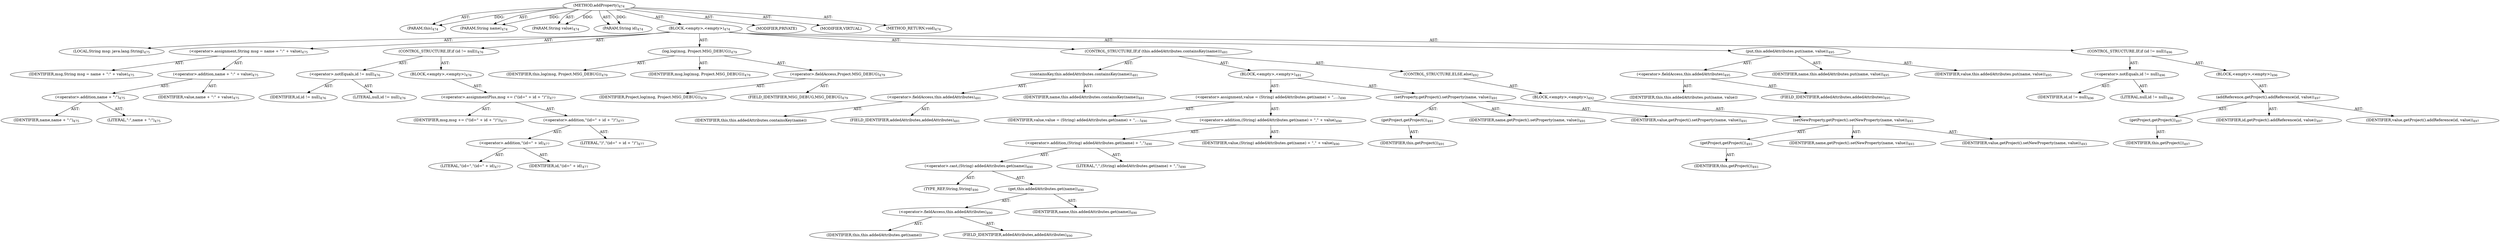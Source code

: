digraph "addProperty" {  
"111669149702" [label = <(METHOD,addProperty)<SUB>474</SUB>> ]
"115964116996" [label = <(PARAM,this)<SUB>474</SUB>> ]
"115964117025" [label = <(PARAM,String name)<SUB>474</SUB>> ]
"115964117026" [label = <(PARAM,String value)<SUB>474</SUB>> ]
"115964117027" [label = <(PARAM,String id)<SUB>474</SUB>> ]
"25769803823" [label = <(BLOCK,&lt;empty&gt;,&lt;empty&gt;)<SUB>474</SUB>> ]
"94489280543" [label = <(LOCAL,String msg: java.lang.String)<SUB>475</SUB>> ]
"30064771296" [label = <(&lt;operator&gt;.assignment,String msg = name + &quot;:&quot; + value)<SUB>475</SUB>> ]
"68719476961" [label = <(IDENTIFIER,msg,String msg = name + &quot;:&quot; + value)<SUB>475</SUB>> ]
"30064771297" [label = <(&lt;operator&gt;.addition,name + &quot;:&quot; + value)<SUB>475</SUB>> ]
"30064771298" [label = <(&lt;operator&gt;.addition,name + &quot;:&quot;)<SUB>475</SUB>> ]
"68719476962" [label = <(IDENTIFIER,name,name + &quot;:&quot;)<SUB>475</SUB>> ]
"90194313255" [label = <(LITERAL,&quot;:&quot;,name + &quot;:&quot;)<SUB>475</SUB>> ]
"68719476963" [label = <(IDENTIFIER,value,name + &quot;:&quot; + value)<SUB>475</SUB>> ]
"47244640293" [label = <(CONTROL_STRUCTURE,IF,if (id != null))<SUB>476</SUB>> ]
"30064771299" [label = <(&lt;operator&gt;.notEquals,id != null)<SUB>476</SUB>> ]
"68719476964" [label = <(IDENTIFIER,id,id != null)<SUB>476</SUB>> ]
"90194313256" [label = <(LITERAL,null,id != null)<SUB>476</SUB>> ]
"25769803824" [label = <(BLOCK,&lt;empty&gt;,&lt;empty&gt;)<SUB>476</SUB>> ]
"30064771300" [label = <(&lt;operator&gt;.assignmentPlus,msg += (&quot;(id=&quot; + id + &quot;)&quot;))<SUB>477</SUB>> ]
"68719476965" [label = <(IDENTIFIER,msg,msg += (&quot;(id=&quot; + id + &quot;)&quot;))<SUB>477</SUB>> ]
"30064771301" [label = <(&lt;operator&gt;.addition,&quot;(id=&quot; + id + &quot;)&quot;)<SUB>477</SUB>> ]
"30064771302" [label = <(&lt;operator&gt;.addition,&quot;(id=&quot; + id)<SUB>477</SUB>> ]
"90194313257" [label = <(LITERAL,&quot;(id=&quot;,&quot;(id=&quot; + id)<SUB>477</SUB>> ]
"68719476966" [label = <(IDENTIFIER,id,&quot;(id=&quot; + id)<SUB>477</SUB>> ]
"90194313258" [label = <(LITERAL,&quot;)&quot;,&quot;(id=&quot; + id + &quot;)&quot;)<SUB>477</SUB>> ]
"30064771303" [label = <(log,log(msg, Project.MSG_DEBUG))<SUB>479</SUB>> ]
"68719476755" [label = <(IDENTIFIER,this,log(msg, Project.MSG_DEBUG))<SUB>479</SUB>> ]
"68719476967" [label = <(IDENTIFIER,msg,log(msg, Project.MSG_DEBUG))<SUB>479</SUB>> ]
"30064771304" [label = <(&lt;operator&gt;.fieldAccess,Project.MSG_DEBUG)<SUB>479</SUB>> ]
"68719476968" [label = <(IDENTIFIER,Project,log(msg, Project.MSG_DEBUG))<SUB>479</SUB>> ]
"55834574884" [label = <(FIELD_IDENTIFIER,MSG_DEBUG,MSG_DEBUG)<SUB>479</SUB>> ]
"47244640294" [label = <(CONTROL_STRUCTURE,IF,if (this.addedAttributes.containsKey(name)))<SUB>481</SUB>> ]
"30064771305" [label = <(containsKey,this.addedAttributes.containsKey(name))<SUB>481</SUB>> ]
"30064771306" [label = <(&lt;operator&gt;.fieldAccess,this.addedAttributes)<SUB>481</SUB>> ]
"68719476969" [label = <(IDENTIFIER,this,this.addedAttributes.containsKey(name))> ]
"55834574885" [label = <(FIELD_IDENTIFIER,addedAttributes,addedAttributes)<SUB>481</SUB>> ]
"68719476970" [label = <(IDENTIFIER,name,this.addedAttributes.containsKey(name))<SUB>481</SUB>> ]
"25769803825" [label = <(BLOCK,&lt;empty&gt;,&lt;empty&gt;)<SUB>481</SUB>> ]
"30064771307" [label = <(&lt;operator&gt;.assignment,value = (String) addedAttributes.get(name) + &quot;,...)<SUB>490</SUB>> ]
"68719476971" [label = <(IDENTIFIER,value,value = (String) addedAttributes.get(name) + &quot;,...)<SUB>490</SUB>> ]
"30064771308" [label = <(&lt;operator&gt;.addition,(String) addedAttributes.get(name) + &quot;,&quot; + value)<SUB>490</SUB>> ]
"30064771309" [label = <(&lt;operator&gt;.addition,(String) addedAttributes.get(name) + &quot;,&quot;)<SUB>490</SUB>> ]
"30064771310" [label = <(&lt;operator&gt;.cast,(String) addedAttributes.get(name))<SUB>490</SUB>> ]
"180388626444" [label = <(TYPE_REF,String,String)<SUB>490</SUB>> ]
"30064771311" [label = <(get,this.addedAttributes.get(name))<SUB>490</SUB>> ]
"30064771312" [label = <(&lt;operator&gt;.fieldAccess,this.addedAttributes)<SUB>490</SUB>> ]
"68719476972" [label = <(IDENTIFIER,this,this.addedAttributes.get(name))> ]
"55834574886" [label = <(FIELD_IDENTIFIER,addedAttributes,addedAttributes)<SUB>490</SUB>> ]
"68719476973" [label = <(IDENTIFIER,name,this.addedAttributes.get(name))<SUB>490</SUB>> ]
"90194313259" [label = <(LITERAL,&quot;,&quot;,(String) addedAttributes.get(name) + &quot;,&quot;)<SUB>490</SUB>> ]
"68719476974" [label = <(IDENTIFIER,value,(String) addedAttributes.get(name) + &quot;,&quot; + value)<SUB>490</SUB>> ]
"30064771313" [label = <(setProperty,getProject().setProperty(name, value))<SUB>491</SUB>> ]
"30064771314" [label = <(getProject,getProject())<SUB>491</SUB>> ]
"68719476756" [label = <(IDENTIFIER,this,getProject())<SUB>491</SUB>> ]
"68719476975" [label = <(IDENTIFIER,name,getProject().setProperty(name, value))<SUB>491</SUB>> ]
"68719476976" [label = <(IDENTIFIER,value,getProject().setProperty(name, value))<SUB>491</SUB>> ]
"47244640295" [label = <(CONTROL_STRUCTURE,ELSE,else)<SUB>492</SUB>> ]
"25769803826" [label = <(BLOCK,&lt;empty&gt;,&lt;empty&gt;)<SUB>492</SUB>> ]
"30064771315" [label = <(setNewProperty,getProject().setNewProperty(name, value))<SUB>493</SUB>> ]
"30064771316" [label = <(getProject,getProject())<SUB>493</SUB>> ]
"68719476757" [label = <(IDENTIFIER,this,getProject())<SUB>493</SUB>> ]
"68719476977" [label = <(IDENTIFIER,name,getProject().setNewProperty(name, value))<SUB>493</SUB>> ]
"68719476978" [label = <(IDENTIFIER,value,getProject().setNewProperty(name, value))<SUB>493</SUB>> ]
"30064771317" [label = <(put,this.addedAttributes.put(name, value))<SUB>495</SUB>> ]
"30064771318" [label = <(&lt;operator&gt;.fieldAccess,this.addedAttributes)<SUB>495</SUB>> ]
"68719476979" [label = <(IDENTIFIER,this,this.addedAttributes.put(name, value))> ]
"55834574887" [label = <(FIELD_IDENTIFIER,addedAttributes,addedAttributes)<SUB>495</SUB>> ]
"68719476980" [label = <(IDENTIFIER,name,this.addedAttributes.put(name, value))<SUB>495</SUB>> ]
"68719476981" [label = <(IDENTIFIER,value,this.addedAttributes.put(name, value))<SUB>495</SUB>> ]
"47244640296" [label = <(CONTROL_STRUCTURE,IF,if (id != null))<SUB>496</SUB>> ]
"30064771319" [label = <(&lt;operator&gt;.notEquals,id != null)<SUB>496</SUB>> ]
"68719476982" [label = <(IDENTIFIER,id,id != null)<SUB>496</SUB>> ]
"90194313260" [label = <(LITERAL,null,id != null)<SUB>496</SUB>> ]
"25769803827" [label = <(BLOCK,&lt;empty&gt;,&lt;empty&gt;)<SUB>496</SUB>> ]
"30064771320" [label = <(addReference,getProject().addReference(id, value))<SUB>497</SUB>> ]
"30064771321" [label = <(getProject,getProject())<SUB>497</SUB>> ]
"68719476758" [label = <(IDENTIFIER,this,getProject())<SUB>497</SUB>> ]
"68719476983" [label = <(IDENTIFIER,id,getProject().addReference(id, value))<SUB>497</SUB>> ]
"68719476984" [label = <(IDENTIFIER,value,getProject().addReference(id, value))<SUB>497</SUB>> ]
"133143986211" [label = <(MODIFIER,PRIVATE)> ]
"133143986212" [label = <(MODIFIER,VIRTUAL)> ]
"128849018886" [label = <(METHOD_RETURN,void)<SUB>474</SUB>> ]
  "111669149702" -> "115964116996"  [ label = "AST: "] 
  "111669149702" -> "115964117025"  [ label = "AST: "] 
  "111669149702" -> "115964117026"  [ label = "AST: "] 
  "111669149702" -> "115964117027"  [ label = "AST: "] 
  "111669149702" -> "25769803823"  [ label = "AST: "] 
  "111669149702" -> "133143986211"  [ label = "AST: "] 
  "111669149702" -> "133143986212"  [ label = "AST: "] 
  "111669149702" -> "128849018886"  [ label = "AST: "] 
  "25769803823" -> "94489280543"  [ label = "AST: "] 
  "25769803823" -> "30064771296"  [ label = "AST: "] 
  "25769803823" -> "47244640293"  [ label = "AST: "] 
  "25769803823" -> "30064771303"  [ label = "AST: "] 
  "25769803823" -> "47244640294"  [ label = "AST: "] 
  "25769803823" -> "30064771317"  [ label = "AST: "] 
  "25769803823" -> "47244640296"  [ label = "AST: "] 
  "30064771296" -> "68719476961"  [ label = "AST: "] 
  "30064771296" -> "30064771297"  [ label = "AST: "] 
  "30064771297" -> "30064771298"  [ label = "AST: "] 
  "30064771297" -> "68719476963"  [ label = "AST: "] 
  "30064771298" -> "68719476962"  [ label = "AST: "] 
  "30064771298" -> "90194313255"  [ label = "AST: "] 
  "47244640293" -> "30064771299"  [ label = "AST: "] 
  "47244640293" -> "25769803824"  [ label = "AST: "] 
  "30064771299" -> "68719476964"  [ label = "AST: "] 
  "30064771299" -> "90194313256"  [ label = "AST: "] 
  "25769803824" -> "30064771300"  [ label = "AST: "] 
  "30064771300" -> "68719476965"  [ label = "AST: "] 
  "30064771300" -> "30064771301"  [ label = "AST: "] 
  "30064771301" -> "30064771302"  [ label = "AST: "] 
  "30064771301" -> "90194313258"  [ label = "AST: "] 
  "30064771302" -> "90194313257"  [ label = "AST: "] 
  "30064771302" -> "68719476966"  [ label = "AST: "] 
  "30064771303" -> "68719476755"  [ label = "AST: "] 
  "30064771303" -> "68719476967"  [ label = "AST: "] 
  "30064771303" -> "30064771304"  [ label = "AST: "] 
  "30064771304" -> "68719476968"  [ label = "AST: "] 
  "30064771304" -> "55834574884"  [ label = "AST: "] 
  "47244640294" -> "30064771305"  [ label = "AST: "] 
  "47244640294" -> "25769803825"  [ label = "AST: "] 
  "47244640294" -> "47244640295"  [ label = "AST: "] 
  "30064771305" -> "30064771306"  [ label = "AST: "] 
  "30064771305" -> "68719476970"  [ label = "AST: "] 
  "30064771306" -> "68719476969"  [ label = "AST: "] 
  "30064771306" -> "55834574885"  [ label = "AST: "] 
  "25769803825" -> "30064771307"  [ label = "AST: "] 
  "25769803825" -> "30064771313"  [ label = "AST: "] 
  "30064771307" -> "68719476971"  [ label = "AST: "] 
  "30064771307" -> "30064771308"  [ label = "AST: "] 
  "30064771308" -> "30064771309"  [ label = "AST: "] 
  "30064771308" -> "68719476974"  [ label = "AST: "] 
  "30064771309" -> "30064771310"  [ label = "AST: "] 
  "30064771309" -> "90194313259"  [ label = "AST: "] 
  "30064771310" -> "180388626444"  [ label = "AST: "] 
  "30064771310" -> "30064771311"  [ label = "AST: "] 
  "30064771311" -> "30064771312"  [ label = "AST: "] 
  "30064771311" -> "68719476973"  [ label = "AST: "] 
  "30064771312" -> "68719476972"  [ label = "AST: "] 
  "30064771312" -> "55834574886"  [ label = "AST: "] 
  "30064771313" -> "30064771314"  [ label = "AST: "] 
  "30064771313" -> "68719476975"  [ label = "AST: "] 
  "30064771313" -> "68719476976"  [ label = "AST: "] 
  "30064771314" -> "68719476756"  [ label = "AST: "] 
  "47244640295" -> "25769803826"  [ label = "AST: "] 
  "25769803826" -> "30064771315"  [ label = "AST: "] 
  "30064771315" -> "30064771316"  [ label = "AST: "] 
  "30064771315" -> "68719476977"  [ label = "AST: "] 
  "30064771315" -> "68719476978"  [ label = "AST: "] 
  "30064771316" -> "68719476757"  [ label = "AST: "] 
  "30064771317" -> "30064771318"  [ label = "AST: "] 
  "30064771317" -> "68719476980"  [ label = "AST: "] 
  "30064771317" -> "68719476981"  [ label = "AST: "] 
  "30064771318" -> "68719476979"  [ label = "AST: "] 
  "30064771318" -> "55834574887"  [ label = "AST: "] 
  "47244640296" -> "30064771319"  [ label = "AST: "] 
  "47244640296" -> "25769803827"  [ label = "AST: "] 
  "30064771319" -> "68719476982"  [ label = "AST: "] 
  "30064771319" -> "90194313260"  [ label = "AST: "] 
  "25769803827" -> "30064771320"  [ label = "AST: "] 
  "30064771320" -> "30064771321"  [ label = "AST: "] 
  "30064771320" -> "68719476983"  [ label = "AST: "] 
  "30064771320" -> "68719476984"  [ label = "AST: "] 
  "30064771321" -> "68719476758"  [ label = "AST: "] 
  "111669149702" -> "115964116996"  [ label = "DDG: "] 
  "111669149702" -> "115964117025"  [ label = "DDG: "] 
  "111669149702" -> "115964117026"  [ label = "DDG: "] 
  "111669149702" -> "115964117027"  [ label = "DDG: "] 
}
